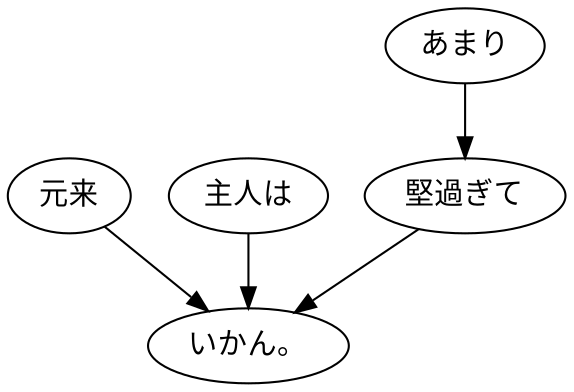 digraph graph4486 {
	node0 [label="元来"];
	node1 [label="主人は"];
	node2 [label="あまり"];
	node3 [label="堅過ぎて"];
	node4 [label="いかん。"];
	node0 -> node4;
	node1 -> node4;
	node2 -> node3;
	node3 -> node4;
}
